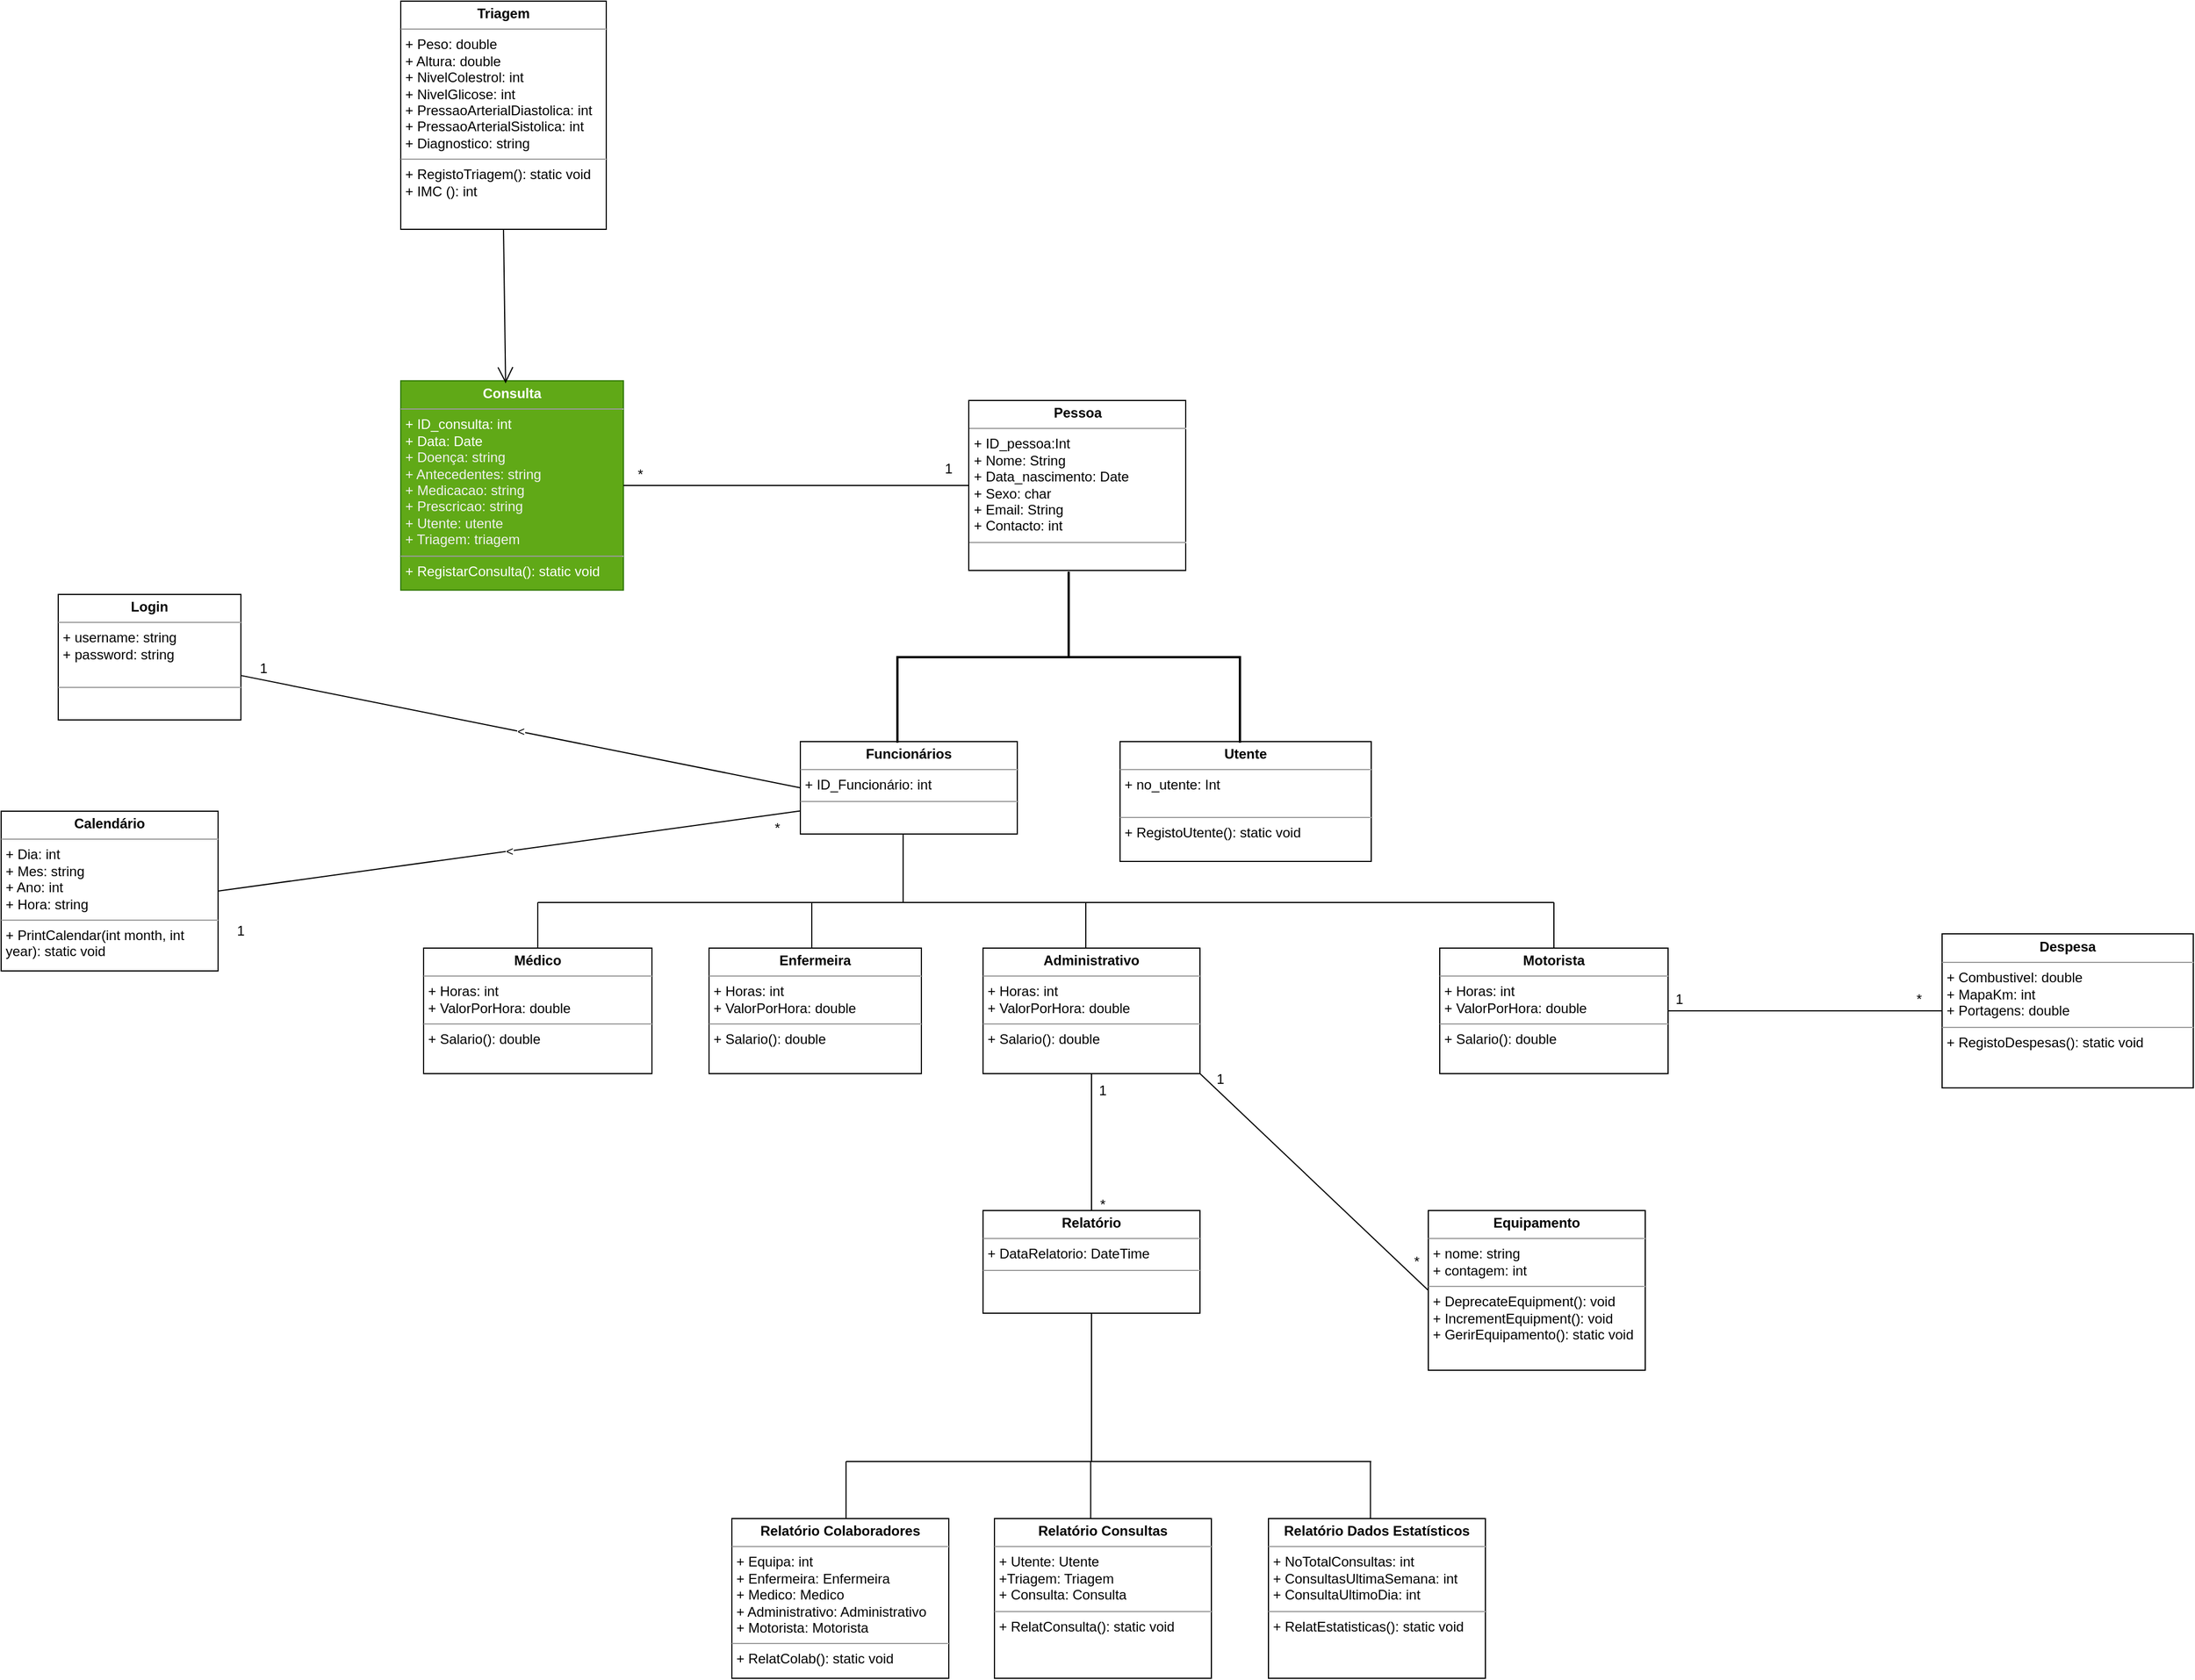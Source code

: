 <mxfile version="21.3.7" type="device">
  <diagram id="hhyZT-7w3MEsv5IvlLWE" name="Página-2">
    <mxGraphModel dx="4485" dy="3490" grid="1" gridSize="10" guides="1" tooltips="1" connect="1" arrows="1" fold="1" page="1" pageScale="1" pageWidth="900" pageHeight="1600" math="0" shadow="0">
      <root>
        <mxCell id="0" />
        <mxCell id="1" parent="0" />
        <mxCell id="_8iz_gnoFLAQadZf0qaM-1" value="&lt;p style=&quot;margin:0px;margin-top:4px;text-align:center;&quot;&gt;&lt;b&gt;Consulta&lt;/b&gt;&lt;/p&gt;&lt;hr size=&quot;1&quot;&gt;&lt;p style=&quot;margin:0px;margin-left:4px;&quot;&gt;+ ID_consulta: int&lt;/p&gt;&lt;p style=&quot;margin:0px;margin-left:4px;&quot;&gt;+ Data: Date&lt;/p&gt;&lt;p style=&quot;color: rgb(240, 240, 240); margin: 0px 0px 0px 4px;&quot;&gt;+ Doença: string&lt;/p&gt;&lt;p style=&quot;color: rgb(240, 240, 240); margin: 0px 0px 0px 4px;&quot;&gt;+ Antecedentes: string&lt;/p&gt;&lt;p style=&quot;color: rgb(240, 240, 240); margin: 0px 0px 0px 4px;&quot;&gt;+ Medicacao: string&lt;/p&gt;&lt;p style=&quot;color: rgb(240, 240, 240); margin: 0px 0px 0px 4px;&quot;&gt;+ Prescricao: string&lt;/p&gt;&lt;p style=&quot;color: rgb(240, 240, 240); margin: 0px 0px 0px 4px;&quot;&gt;+ Utente: utente&lt;br&gt;&lt;/p&gt;&lt;p style=&quot;color: rgb(240, 240, 240); margin: 0px 0px 0px 4px;&quot;&gt;+ Triagem: triagem&lt;/p&gt;&lt;hr size=&quot;1&quot;&gt;&lt;p style=&quot;margin:0px;margin-left:4px;&quot;&gt;+ RegistarConsulta(): static void&lt;br&gt;&lt;/p&gt;" style="verticalAlign=top;align=left;overflow=fill;fontSize=12;fontFamily=Helvetica;html=1;whiteSpace=wrap;fillColor=#60a917;strokeColor=#2D7600;fontColor=#ffffff;" parent="1" vertex="1">
          <mxGeometry x="-400" y="-397.25" width="195" height="183.5" as="geometry" />
        </mxCell>
        <mxCell id="K5pf-JQKjaoZRJV-lfFX-1" value="&lt;p style=&quot;margin:0px;margin-top:4px;text-align:center;&quot;&gt;&lt;b&gt;Pessoa&lt;/b&gt;&lt;/p&gt;&lt;hr size=&quot;1&quot;&gt;&lt;p style=&quot;margin:0px;margin-left:4px;&quot;&gt;+ ID_pessoa:Int&lt;/p&gt;&lt;p style=&quot;margin:0px;margin-left:4px;&quot;&gt;+ Nome: String&lt;/p&gt;&lt;p style=&quot;margin:0px;margin-left:4px;&quot;&gt;+ Data_nascimento: Date&lt;br&gt;&lt;/p&gt;&lt;p style=&quot;margin:0px;margin-left:4px;&quot;&gt;+ Sexo: char&lt;/p&gt;&lt;p style=&quot;margin:0px;margin-left:4px;&quot;&gt;+ Email: String&lt;/p&gt;&lt;p style=&quot;margin:0px;margin-left:4px;&quot;&gt;&lt;/p&gt;&lt;p style=&quot;margin:0px;margin-left:4px;&quot;&gt;+ Contacto: int&lt;/p&gt;&lt;hr size=&quot;1&quot;&gt;&lt;p style=&quot;margin:0px;margin-left:4px;&quot;&gt;&lt;br&gt;&lt;/p&gt;" style="verticalAlign=top;align=left;overflow=fill;fontSize=12;fontFamily=Helvetica;html=1;whiteSpace=wrap;" parent="1" vertex="1">
          <mxGeometry x="97.5" y="-380" width="190" height="149" as="geometry" />
        </mxCell>
        <mxCell id="20wyrETLYeSow8-vfwjk-1" value="&lt;p style=&quot;margin:0px;margin-top:4px;text-align:center;&quot;&gt;&lt;b&gt;Funcionários&lt;/b&gt;&lt;/p&gt;&lt;hr size=&quot;1&quot;&gt;&lt;p style=&quot;margin:0px;margin-left:4px;&quot;&gt;+ ID_Funcionário: int&lt;/p&gt;&lt;hr size=&quot;1&quot;&gt;&lt;p style=&quot;margin:0px;margin-left:4px;&quot;&gt;&lt;br&gt;&lt;/p&gt;" style="verticalAlign=top;align=left;overflow=fill;fontSize=12;fontFamily=Helvetica;html=1;whiteSpace=wrap;" parent="1" vertex="1">
          <mxGeometry x="-50" y="-81" width="190" height="81" as="geometry" />
        </mxCell>
        <mxCell id="gMFM0PaRervfFYdLma9X-1" value="&lt;p style=&quot;margin:0px;margin-top:4px;text-align:center;&quot;&gt;&lt;b&gt;Motorista&lt;/b&gt;&lt;/p&gt;&lt;hr size=&quot;1&quot;&gt;&lt;p style=&quot;margin:0px;margin-left:4px;&quot;&gt;+ Horas: int&lt;br&gt;+ ValorPorHora: double&lt;br&gt;&lt;/p&gt;&lt;hr size=&quot;1&quot;&gt;&lt;p style=&quot;margin:0px;margin-left:4px;&quot;&gt;+ Salario(): double&lt;br&gt;&lt;/p&gt;" style="verticalAlign=top;align=left;overflow=fill;fontSize=12;fontFamily=Helvetica;html=1;whiteSpace=wrap;" parent="1" vertex="1">
          <mxGeometry x="510" y="100" width="200" height="110" as="geometry" />
        </mxCell>
        <mxCell id="aBkTWZlZRX7OZKtQytqU-1" value="&lt;p style=&quot;margin:0px;margin-top:4px;text-align:center;&quot;&gt;&lt;b&gt;Administrativo&lt;/b&gt;&lt;/p&gt;&lt;hr size=&quot;1&quot;&gt;&lt;p style=&quot;margin:0px;margin-left:4px;&quot;&gt;+ Horas: int&lt;br&gt;+ ValorPorHora: double&lt;br&gt;&lt;/p&gt;&lt;hr size=&quot;1&quot;&gt;&lt;p style=&quot;margin:0px;margin-left:4px;&quot;&gt;+ Salario(): double&lt;br&gt;&lt;/p&gt;" style="verticalAlign=top;align=left;overflow=fill;fontSize=12;fontFamily=Helvetica;html=1;whiteSpace=wrap;" parent="1" vertex="1">
          <mxGeometry x="110" y="100" width="190" height="110" as="geometry" />
        </mxCell>
        <mxCell id="E97UGnaHm7b6yFWnOq1--1" value="&lt;p style=&quot;margin:0px;margin-top:4px;text-align:center;&quot;&gt;&lt;b&gt;Médico&lt;/b&gt;&lt;/p&gt;&lt;hr size=&quot;1&quot;&gt;&lt;p style=&quot;margin:0px;margin-left:4px;&quot;&gt;+ Horas: int&lt;br&gt;+ ValorPorHora: double&lt;/p&gt;&lt;hr size=&quot;1&quot;&gt;&lt;p style=&quot;margin:0px;margin-left:4px;&quot;&gt;+ Salario(): double&lt;/p&gt;" style="verticalAlign=top;align=left;overflow=fill;fontSize=12;fontFamily=Helvetica;html=1;whiteSpace=wrap;" parent="1" vertex="1">
          <mxGeometry x="-380" y="100" width="200" height="110" as="geometry" />
        </mxCell>
        <mxCell id="XWYp9yNfGvfMWQGkv8tn-1" value="&lt;p style=&quot;margin:0px;margin-top:4px;text-align:center;&quot;&gt;&lt;b&gt;Enfermeira&lt;/b&gt;&lt;/p&gt;&lt;hr size=&quot;1&quot;&gt;&lt;p style=&quot;margin:0px;margin-left:4px;&quot;&gt;+ Horas: int&lt;br&gt;+ ValorPorHora: double&lt;br&gt;&lt;/p&gt;&lt;hr size=&quot;1&quot;&gt;&lt;p style=&quot;margin:0px;margin-left:4px;&quot;&gt;+ Salario(): double&lt;br&gt;&lt;/p&gt;" style="verticalAlign=top;align=left;overflow=fill;fontSize=12;fontFamily=Helvetica;html=1;whiteSpace=wrap;" parent="1" vertex="1">
          <mxGeometry x="-130" y="100" width="186" height="110" as="geometry" />
        </mxCell>
        <mxCell id="JQereZwoznf-70KThJQW-1" value="&lt;p style=&quot;margin:0px;margin-top:4px;text-align:center;&quot;&gt;&lt;b&gt;Utente&lt;/b&gt;&lt;/p&gt;&lt;hr size=&quot;1&quot;&gt;&lt;p style=&quot;margin:0px;margin-left:4px;&quot;&gt;&lt;span style=&quot;background-color: initial;&quot;&gt;+ no_utente: Int&lt;/span&gt;&lt;/p&gt;&lt;p style=&quot;margin:0px;margin-left:4px;&quot;&gt;&lt;br&gt;&lt;/p&gt;&lt;hr size=&quot;1&quot;&gt;&lt;p style=&quot;margin:0px;margin-left:4px;&quot;&gt;+ RegistoUtente(): static void&lt;/p&gt;" style="verticalAlign=top;align=left;overflow=fill;fontSize=12;fontFamily=Helvetica;html=1;whiteSpace=wrap;" parent="1" vertex="1">
          <mxGeometry x="230" y="-81" width="220" height="105" as="geometry" />
        </mxCell>
        <mxCell id="Nw-qCUJXJgHiSTk-Qh7J-10" value="" style="endArrow=none;html=1;rounded=0;elbow=vertical;" parent="1" edge="1">
          <mxGeometry width="50" height="50" relative="1" as="geometry">
            <mxPoint x="40" y="60" as="sourcePoint" />
            <mxPoint x="40" as="targetPoint" />
          </mxGeometry>
        </mxCell>
        <mxCell id="Nw-qCUJXJgHiSTk-Qh7J-11" value="" style="endArrow=none;html=1;rounded=0;elbow=vertical;" parent="1" edge="1">
          <mxGeometry width="50" height="50" relative="1" as="geometry">
            <mxPoint x="-280" y="60" as="sourcePoint" />
            <mxPoint x="610" y="60" as="targetPoint" />
          </mxGeometry>
        </mxCell>
        <mxCell id="Nw-qCUJXJgHiSTk-Qh7J-12" value="" style="endArrow=none;html=1;rounded=0;elbow=vertical;" parent="1" edge="1">
          <mxGeometry width="50" height="50" relative="1" as="geometry">
            <mxPoint x="-280" y="100" as="sourcePoint" />
            <mxPoint x="-280" y="60" as="targetPoint" />
          </mxGeometry>
        </mxCell>
        <mxCell id="Nw-qCUJXJgHiSTk-Qh7J-13" value="" style="endArrow=none;html=1;rounded=0;elbow=vertical;" parent="1" edge="1">
          <mxGeometry width="50" height="50" relative="1" as="geometry">
            <mxPoint x="-40" y="100" as="sourcePoint" />
            <mxPoint x="-40" y="60" as="targetPoint" />
          </mxGeometry>
        </mxCell>
        <mxCell id="Nw-qCUJXJgHiSTk-Qh7J-14" value="" style="endArrow=none;html=1;rounded=0;elbow=vertical;" parent="1" edge="1">
          <mxGeometry width="50" height="50" relative="1" as="geometry">
            <mxPoint x="200" y="100" as="sourcePoint" />
            <mxPoint x="200" y="60" as="targetPoint" />
          </mxGeometry>
        </mxCell>
        <mxCell id="Nw-qCUJXJgHiSTk-Qh7J-15" value="" style="endArrow=none;html=1;rounded=0;elbow=vertical;" parent="1" edge="1">
          <mxGeometry width="50" height="50" relative="1" as="geometry">
            <mxPoint x="610" y="100" as="sourcePoint" />
            <mxPoint x="610" y="60" as="targetPoint" />
          </mxGeometry>
        </mxCell>
        <mxCell id="Nw-qCUJXJgHiSTk-Qh7J-17" value="" style="strokeWidth=2;html=1;shape=mxgraph.flowchart.annotation_2;align=left;labelPosition=right;pointerEvents=1;rotation=90;" parent="1" vertex="1">
          <mxGeometry x="110" y="-305" width="150" height="300" as="geometry" />
        </mxCell>
        <mxCell id="fr1FXn27j8fNLGKyDZwN-1" value="&lt;p style=&quot;margin:0px;margin-top:4px;text-align:center;&quot;&gt;&lt;b&gt;Relatório&lt;/b&gt;&lt;/p&gt;&lt;hr size=&quot;1&quot;&gt;&lt;p style=&quot;margin:0px;margin-left:4px;&quot;&gt;+ DataRelatorio: DateTime&lt;br&gt;&lt;/p&gt;&lt;hr size=&quot;1&quot;&gt;&lt;p style=&quot;margin:0px;margin-left:4px;&quot;&gt;&lt;br&gt;&lt;/p&gt;" style="verticalAlign=top;align=left;overflow=fill;fontSize=12;fontFamily=Helvetica;html=1;whiteSpace=wrap;" parent="1" vertex="1">
          <mxGeometry x="110" y="330" width="190" height="90" as="geometry" />
        </mxCell>
        <mxCell id="fr1FXn27j8fNLGKyDZwN-2" value="" style="endArrow=none;html=1;rounded=0;elbow=vertical;entryX=0.5;entryY=1;entryDx=0;entryDy=0;exitX=0.5;exitY=0;exitDx=0;exitDy=0;" parent="1" source="fr1FXn27j8fNLGKyDZwN-1" target="aBkTWZlZRX7OZKtQytqU-1" edge="1">
          <mxGeometry width="50" height="50" relative="1" as="geometry">
            <mxPoint x="120" y="390" as="sourcePoint" />
            <mxPoint x="170" y="340" as="targetPoint" />
          </mxGeometry>
        </mxCell>
        <mxCell id="fr1FXn27j8fNLGKyDZwN-3" value="" style="endArrow=none;html=1;rounded=0;elbow=vertical;entryX=0.5;entryY=1;entryDx=0;entryDy=0;" parent="1" target="fr1FXn27j8fNLGKyDZwN-1" edge="1">
          <mxGeometry width="50" height="50" relative="1" as="geometry">
            <mxPoint x="205" y="550" as="sourcePoint" />
            <mxPoint x="212.5" y="520" as="targetPoint" />
          </mxGeometry>
        </mxCell>
        <mxCell id="fr1FXn27j8fNLGKyDZwN-4" value="" style="endArrow=none;html=1;rounded=0;elbow=vertical;" parent="1" edge="1">
          <mxGeometry width="50" height="50" relative="1" as="geometry">
            <mxPoint x="-10" y="550" as="sourcePoint" />
            <mxPoint x="450" y="550" as="targetPoint" />
          </mxGeometry>
        </mxCell>
        <mxCell id="fr1FXn27j8fNLGKyDZwN-5" value="" style="endArrow=none;html=1;rounded=0;elbow=vertical;" parent="1" edge="1">
          <mxGeometry width="50" height="50" relative="1" as="geometry">
            <mxPoint x="-10" y="600" as="sourcePoint" />
            <mxPoint x="-10" y="550" as="targetPoint" />
          </mxGeometry>
        </mxCell>
        <mxCell id="fr1FXn27j8fNLGKyDZwN-6" value="" style="endArrow=none;html=1;rounded=0;elbow=vertical;" parent="1" edge="1">
          <mxGeometry width="50" height="50" relative="1" as="geometry">
            <mxPoint x="204.29" y="600" as="sourcePoint" />
            <mxPoint x="204.29" y="550" as="targetPoint" />
          </mxGeometry>
        </mxCell>
        <mxCell id="fr1FXn27j8fNLGKyDZwN-8" value="" style="endArrow=none;html=1;rounded=0;elbow=vertical;" parent="1" edge="1">
          <mxGeometry width="50" height="50" relative="1" as="geometry">
            <mxPoint x="449.29" y="600" as="sourcePoint" />
            <mxPoint x="449.29" y="550" as="targetPoint" />
          </mxGeometry>
        </mxCell>
        <mxCell id="vTMadRTZqk0_kTrXHY-p-1" value="&lt;p style=&quot;margin:0px;margin-top:4px;text-align:center;&quot;&gt;&lt;b&gt;Relatório Colaboradores&lt;/b&gt;&lt;/p&gt;&lt;hr size=&quot;1&quot;&gt;&lt;p style=&quot;margin:0px;margin-left:4px;&quot;&gt;+ Equipa: int&lt;br&gt;&lt;/p&gt;&lt;p style=&quot;margin:0px;margin-left:4px;&quot;&gt;+ Enfermeira: Enfermeira&lt;/p&gt;&lt;p style=&quot;margin:0px;margin-left:4px;&quot;&gt;+ Medico: Medico&lt;/p&gt;&lt;p style=&quot;margin:0px;margin-left:4px;&quot;&gt;+ Administrativo: Administrativo&lt;/p&gt;&lt;p style=&quot;margin:0px;margin-left:4px;&quot;&gt;+ Motorista: Motorista&lt;/p&gt;&lt;hr size=&quot;1&quot;&gt;&lt;p style=&quot;margin:0px;margin-left:4px;&quot;&gt;+ RelatColab(): static void&lt;br&gt;&lt;/p&gt;" style="verticalAlign=top;align=left;overflow=fill;fontSize=12;fontFamily=Helvetica;html=1;whiteSpace=wrap;" parent="1" vertex="1">
          <mxGeometry x="-110" y="600" width="190" height="140" as="geometry" />
        </mxCell>
        <mxCell id="FMGO_Ruu2hITE2VNimP9-1" value="&lt;p style=&quot;margin:0px;margin-top:4px;text-align:center;&quot;&gt;&lt;b&gt;Relatório Consultas&lt;/b&gt;&lt;/p&gt;&lt;hr size=&quot;1&quot;&gt;&lt;p style=&quot;margin:0px;margin-left:4px;&quot;&gt;+ Utente: Utente&lt;/p&gt;&lt;p style=&quot;margin:0px;margin-left:4px;&quot;&gt;+Triagem: Triagem&lt;/p&gt;&lt;p style=&quot;margin:0px;margin-left:4px;&quot;&gt;+ Consulta: Consulta&lt;br&gt;&lt;/p&gt;&lt;hr size=&quot;1&quot;&gt;&lt;p style=&quot;margin:0px;margin-left:4px;&quot;&gt;+ RelatConsulta(): static void&lt;/p&gt;" style="verticalAlign=top;align=left;overflow=fill;fontSize=12;fontFamily=Helvetica;html=1;whiteSpace=wrap;" parent="1" vertex="1">
          <mxGeometry x="120" y="600" width="190" height="140" as="geometry" />
        </mxCell>
        <mxCell id="ybVQYRBZXNi9aliFvmMr-1" value="&lt;p style=&quot;margin:0px;margin-top:4px;text-align:center;&quot;&gt;&lt;b&gt;Relatório Dados Estatísticos&lt;/b&gt;&lt;/p&gt;&lt;hr size=&quot;1&quot;&gt;&lt;p style=&quot;margin:0px;margin-left:4px;&quot;&gt;+ NoTotalConsultas: int&lt;br&gt;&lt;/p&gt;&lt;p style=&quot;margin:0px;margin-left:4px;&quot;&gt;+ ConsultasUltimaSemana: int&lt;/p&gt;&lt;p style=&quot;margin:0px;margin-left:4px;&quot;&gt;+ ConsultaUltimoDia: int&lt;/p&gt;&lt;hr size=&quot;1&quot;&gt;&lt;p style=&quot;margin:0px;margin-left:4px;&quot;&gt;+ RelatEstatisticas(): static void&lt;br&gt;&lt;/p&gt;" style="verticalAlign=top;align=left;overflow=fill;fontSize=12;fontFamily=Helvetica;html=1;whiteSpace=wrap;" parent="1" vertex="1">
          <mxGeometry x="360" y="600" width="190" height="140" as="geometry" />
        </mxCell>
        <mxCell id="gd0eS2zepk_DT_g7ixW3-1" value="" style="endArrow=none;html=1;rounded=0;elbow=vertical;exitX=1;exitY=0.5;exitDx=0;exitDy=0;entryX=0;entryY=0.5;entryDx=0;entryDy=0;" parent="1" source="_8iz_gnoFLAQadZf0qaM-1" target="K5pf-JQKjaoZRJV-lfFX-1" edge="1">
          <mxGeometry width="50" height="50" relative="1" as="geometry">
            <mxPoint y="-130" as="sourcePoint" />
            <mxPoint x="50" y="-180" as="targetPoint" />
          </mxGeometry>
        </mxCell>
        <mxCell id="TMOmHX1Ot4yAVTTssmra-1" value="&lt;p style=&quot;margin:0px;margin-top:4px;text-align:center;&quot;&gt;&lt;b&gt;Calendário&lt;/b&gt;&lt;/p&gt;&lt;hr size=&quot;1&quot;&gt;&lt;p style=&quot;margin:0px;margin-left:4px;&quot;&gt;+ Dia: int&lt;br&gt;&lt;/p&gt;&lt;p style=&quot;margin:0px;margin-left:4px;&quot;&gt;+ Mes: string&lt;/p&gt;&lt;p style=&quot;margin:0px;margin-left:4px;&quot;&gt;+ Ano: int&lt;/p&gt;&lt;p style=&quot;margin:0px;margin-left:4px;&quot;&gt;+ Hora: string&lt;/p&gt;&lt;hr size=&quot;1&quot;&gt;&lt;p style=&quot;margin:0px;margin-left:4px;&quot;&gt;+ PrintCalendar(int month, int year): static void&lt;/p&gt;" style="verticalAlign=top;align=left;overflow=fill;fontSize=12;fontFamily=Helvetica;html=1;whiteSpace=wrap;" parent="1" vertex="1">
          <mxGeometry x="-750" y="-20" width="190" height="140" as="geometry" />
        </mxCell>
        <mxCell id="TMOmHX1Ot4yAVTTssmra-2" value="&amp;lt;" style="endArrow=none;html=1;rounded=0;elbow=vertical;exitX=1;exitY=0.5;exitDx=0;exitDy=0;entryX=0;entryY=0.75;entryDx=0;entryDy=0;" parent="1" source="TMOmHX1Ot4yAVTTssmra-1" target="20wyrETLYeSow8-vfwjk-1" edge="1">
          <mxGeometry width="50" height="50" relative="1" as="geometry">
            <mxPoint x="-180" y="10" as="sourcePoint" />
            <mxPoint x="-130" y="-40" as="targetPoint" />
          </mxGeometry>
        </mxCell>
        <mxCell id="eAupyiWartMR4Wtgmyom-1" value="&lt;p style=&quot;margin:0px;margin-top:4px;text-align:center;&quot;&gt;&lt;b&gt;Despesa&lt;/b&gt;&lt;/p&gt;&lt;hr size=&quot;1&quot;&gt;&lt;p style=&quot;margin:0px;margin-left:4px;&quot;&gt;+ Combustivel: double&lt;/p&gt;&lt;p style=&quot;margin:0px;margin-left:4px;&quot;&gt;+ MapaKm: int&lt;/p&gt;&lt;p style=&quot;margin:0px;margin-left:4px;&quot;&gt;+ Portagens: double&lt;/p&gt;&lt;hr size=&quot;1&quot;&gt;&lt;p style=&quot;margin:0px;margin-left:4px;&quot;&gt;+ RegistoDespesas(): static void&lt;/p&gt;" style="verticalAlign=top;align=left;overflow=fill;fontSize=12;fontFamily=Helvetica;html=1;whiteSpace=wrap;" parent="1" vertex="1">
          <mxGeometry x="950" y="87.5" width="220" height="135" as="geometry" />
        </mxCell>
        <mxCell id="eAupyiWartMR4Wtgmyom-2" value="" style="endArrow=none;html=1;rounded=0;elbow=vertical;exitX=1;exitY=0.5;exitDx=0;exitDy=0;entryX=0;entryY=0.5;entryDx=0;entryDy=0;" parent="1" source="gMFM0PaRervfFYdLma9X-1" target="eAupyiWartMR4Wtgmyom-1" edge="1">
          <mxGeometry width="50" height="50" relative="1" as="geometry">
            <mxPoint x="610" y="170" as="sourcePoint" />
            <mxPoint x="660" y="120" as="targetPoint" />
          </mxGeometry>
        </mxCell>
        <mxCell id="0hqz2hX-B3HUmrt61AJH-1" value="&lt;p style=&quot;margin:0px;margin-top:4px;text-align:center;&quot;&gt;&lt;b&gt;Equipamento&lt;/b&gt;&lt;/p&gt;&lt;hr size=&quot;1&quot;&gt;&lt;p style=&quot;margin:0px;margin-left:4px;&quot;&gt;+ nome: string&lt;br&gt;+ contagem: int&lt;/p&gt;&lt;hr size=&quot;1&quot;&gt;&lt;p style=&quot;margin:0px;margin-left:4px;&quot;&gt;+ DeprecateEquipment(): void&lt;/p&gt;&lt;p style=&quot;margin:0px;margin-left:4px;&quot;&gt;+ IncrementEquipment(): void&lt;/p&gt;&lt;p style=&quot;margin:0px;margin-left:4px;&quot;&gt;+ GerirEquipamento(): static void&lt;/p&gt;" style="verticalAlign=top;align=left;overflow=fill;fontSize=12;fontFamily=Helvetica;html=1;whiteSpace=wrap;" parent="1" vertex="1">
          <mxGeometry x="500" y="330" width="190" height="140" as="geometry" />
        </mxCell>
        <mxCell id="0hqz2hX-B3HUmrt61AJH-2" value="" style="endArrow=none;html=1;rounded=0;elbow=vertical;entryX=1;entryY=1;entryDx=0;entryDy=0;exitX=0;exitY=0.5;exitDx=0;exitDy=0;" parent="1" source="0hqz2hX-B3HUmrt61AJH-1" target="aBkTWZlZRX7OZKtQytqU-1" edge="1">
          <mxGeometry width="50" height="50" relative="1" as="geometry">
            <mxPoint x="610" y="410" as="sourcePoint" />
            <mxPoint x="660" y="360" as="targetPoint" />
          </mxGeometry>
        </mxCell>
        <mxCell id="VY3BsoOdzyZFLFA0pJHX-2" value="1" style="text;html=1;strokeColor=none;fillColor=none;align=center;verticalAlign=middle;whiteSpace=wrap;rounded=0;" parent="1" vertex="1">
          <mxGeometry x="50" y="-335" width="60" height="30" as="geometry" />
        </mxCell>
        <mxCell id="VY3BsoOdzyZFLFA0pJHX-3" value="*" style="text;html=1;strokeColor=none;fillColor=none;align=center;verticalAlign=middle;whiteSpace=wrap;rounded=0;" parent="1" vertex="1">
          <mxGeometry x="-220" y="-330" width="60" height="30" as="geometry" />
        </mxCell>
        <mxCell id="VY3BsoOdzyZFLFA0pJHX-5" value="1" style="text;html=1;strokeColor=none;fillColor=none;align=center;verticalAlign=middle;whiteSpace=wrap;rounded=0;" parent="1" vertex="1">
          <mxGeometry x="-570" y="70" width="60" height="30" as="geometry" />
        </mxCell>
        <mxCell id="VY3BsoOdzyZFLFA0pJHX-6" value="*" style="text;html=1;strokeColor=none;fillColor=none;align=center;verticalAlign=middle;whiteSpace=wrap;rounded=0;" parent="1" vertex="1">
          <mxGeometry x="-100" y="-20" width="60" height="30" as="geometry" />
        </mxCell>
        <mxCell id="rj6i4E4DcMAVafu3rZim-1" value="&lt;p style=&quot;margin:0px;margin-top:4px;text-align:center;&quot;&gt;&lt;b&gt;Triagem&lt;/b&gt;&lt;/p&gt;&lt;hr size=&quot;1&quot;&gt;&lt;p style=&quot;margin:0px;margin-left:4px;&quot;&gt;&lt;span style=&quot;background-color: initial;&quot;&gt;+ Peso: double&lt;/span&gt;&lt;/p&gt;&lt;p style=&quot;margin:0px;margin-left:4px;&quot;&gt;&lt;span style=&quot;background-color: initial;&quot;&gt;+ Altura: double&lt;/span&gt;&lt;/p&gt;&lt;p style=&quot;margin:0px;margin-left:4px;&quot;&gt;&lt;span style=&quot;background-color: initial;&quot;&gt;+ NivelColestrol: int&lt;/span&gt;&lt;/p&gt;&lt;p style=&quot;margin:0px;margin-left:4px;&quot;&gt;&lt;span style=&quot;background-color: initial;&quot;&gt;+ NivelGlicose: int&lt;/span&gt;&lt;/p&gt;&lt;p style=&quot;margin:0px;margin-left:4px;&quot;&gt;&lt;span style=&quot;background-color: initial;&quot;&gt;+ PressaoArterialDiastolica: int&lt;/span&gt;&lt;br&gt;&lt;/p&gt;&lt;p style=&quot;margin:0px;margin-left:4px;&quot;&gt;+ PressaoArterialSistolica: int&lt;/p&gt;&lt;p style=&quot;margin:0px;margin-left:4px;&quot;&gt;+ Diagnostico: string&lt;/p&gt;&lt;hr size=&quot;1&quot;&gt;&lt;p style=&quot;margin:0px;margin-left:4px;&quot;&gt;+ RegistoTriagem(): static void&lt;/p&gt;&lt;p style=&quot;margin:0px;margin-left:4px;&quot;&gt;+ IMC (): int&lt;/p&gt;" style="verticalAlign=top;align=left;overflow=fill;fontSize=12;fontFamily=Helvetica;html=1;whiteSpace=wrap;" parent="1" vertex="1">
          <mxGeometry x="-400" y="-730" width="180" height="200" as="geometry" />
        </mxCell>
        <mxCell id="rj6i4E4DcMAVafu3rZim-6" value="" style="endArrow=open;endFill=1;endSize=12;html=1;rounded=0;exitX=0.5;exitY=1;exitDx=0;exitDy=0;entryX=0.471;entryY=0.012;entryDx=0;entryDy=0;entryPerimeter=0;" parent="1" source="rj6i4E4DcMAVafu3rZim-1" target="_8iz_gnoFLAQadZf0qaM-1" edge="1">
          <mxGeometry width="160" relative="1" as="geometry">
            <mxPoint x="-320" y="-460" as="sourcePoint" />
            <mxPoint x="-160" y="-460" as="targetPoint" />
          </mxGeometry>
        </mxCell>
        <mxCell id="XZtuNIBmreFSiIG9mOuD-1" value="&lt;p style=&quot;margin:0px;margin-top:4px;text-align:center;&quot;&gt;&lt;b&gt;Login&lt;/b&gt;&lt;/p&gt;&lt;hr size=&quot;1&quot;&gt;&lt;p style=&quot;margin:0px;margin-left:4px;&quot;&gt;+ username: string&lt;/p&gt;&lt;p style=&quot;margin:0px;margin-left:4px;&quot;&gt;+ password: string&lt;/p&gt;&lt;p style=&quot;margin:0px;margin-left:4px;&quot;&gt;&lt;br&gt;&lt;/p&gt;&lt;hr size=&quot;1&quot;&gt;&lt;p style=&quot;margin:0px;margin-left:4px;&quot;&gt;&lt;br&gt;&lt;/p&gt;" style="verticalAlign=top;align=left;overflow=fill;fontSize=12;fontFamily=Helvetica;html=1;whiteSpace=wrap;" parent="1" vertex="1">
          <mxGeometry x="-700" y="-210" width="160" height="110" as="geometry" />
        </mxCell>
        <mxCell id="XZtuNIBmreFSiIG9mOuD-3" value="&amp;lt;" style="endArrow=none;html=1;rounded=0;elbow=vertical;entryX=0;entryY=0.5;entryDx=0;entryDy=0;" parent="1" source="XZtuNIBmreFSiIG9mOuD-1" target="20wyrETLYeSow8-vfwjk-1" edge="1">
          <mxGeometry width="50" height="50" relative="1" as="geometry">
            <mxPoint x="-540" y="40" as="sourcePoint" />
            <mxPoint x="-30" y="-104" as="targetPoint" />
          </mxGeometry>
        </mxCell>
        <mxCell id="hqkI3wBDsNt-DuZvI-Lr-1" value="1" style="text;html=1;strokeColor=none;fillColor=none;align=center;verticalAlign=middle;whiteSpace=wrap;rounded=0;" vertex="1" parent="1">
          <mxGeometry x="-550" y="-160" width="60" height="30" as="geometry" />
        </mxCell>
        <mxCell id="hqkI3wBDsNt-DuZvI-Lr-2" value="*" style="text;html=1;strokeColor=none;fillColor=none;align=center;verticalAlign=middle;whiteSpace=wrap;rounded=0;" vertex="1" parent="1">
          <mxGeometry x="900" y="130" width="60" height="30" as="geometry" />
        </mxCell>
        <mxCell id="hqkI3wBDsNt-DuZvI-Lr-3" value="1" style="text;html=1;strokeColor=none;fillColor=none;align=center;verticalAlign=middle;whiteSpace=wrap;rounded=0;" vertex="1" parent="1">
          <mxGeometry x="690" y="130" width="60" height="30" as="geometry" />
        </mxCell>
        <mxCell id="hqkI3wBDsNt-DuZvI-Lr-4" value="1" style="text;html=1;strokeColor=none;fillColor=none;align=center;verticalAlign=middle;whiteSpace=wrap;rounded=0;" vertex="1" parent="1">
          <mxGeometry x="185" y="210" width="60" height="30" as="geometry" />
        </mxCell>
        <mxCell id="hqkI3wBDsNt-DuZvI-Lr-5" value="*" style="text;html=1;strokeColor=none;fillColor=none;align=center;verticalAlign=middle;whiteSpace=wrap;rounded=0;" vertex="1" parent="1">
          <mxGeometry x="185" y="310" width="60" height="30" as="geometry" />
        </mxCell>
        <mxCell id="hqkI3wBDsNt-DuZvI-Lr-6" value="*" style="text;html=1;strokeColor=none;fillColor=none;align=center;verticalAlign=middle;whiteSpace=wrap;rounded=0;" vertex="1" parent="1">
          <mxGeometry x="460" y="360" width="60" height="30" as="geometry" />
        </mxCell>
        <mxCell id="hqkI3wBDsNt-DuZvI-Lr-7" value="1" style="text;html=1;strokeColor=none;fillColor=none;align=center;verticalAlign=middle;whiteSpace=wrap;rounded=0;" vertex="1" parent="1">
          <mxGeometry x="287.5" y="200" width="60" height="30" as="geometry" />
        </mxCell>
      </root>
    </mxGraphModel>
  </diagram>
</mxfile>
